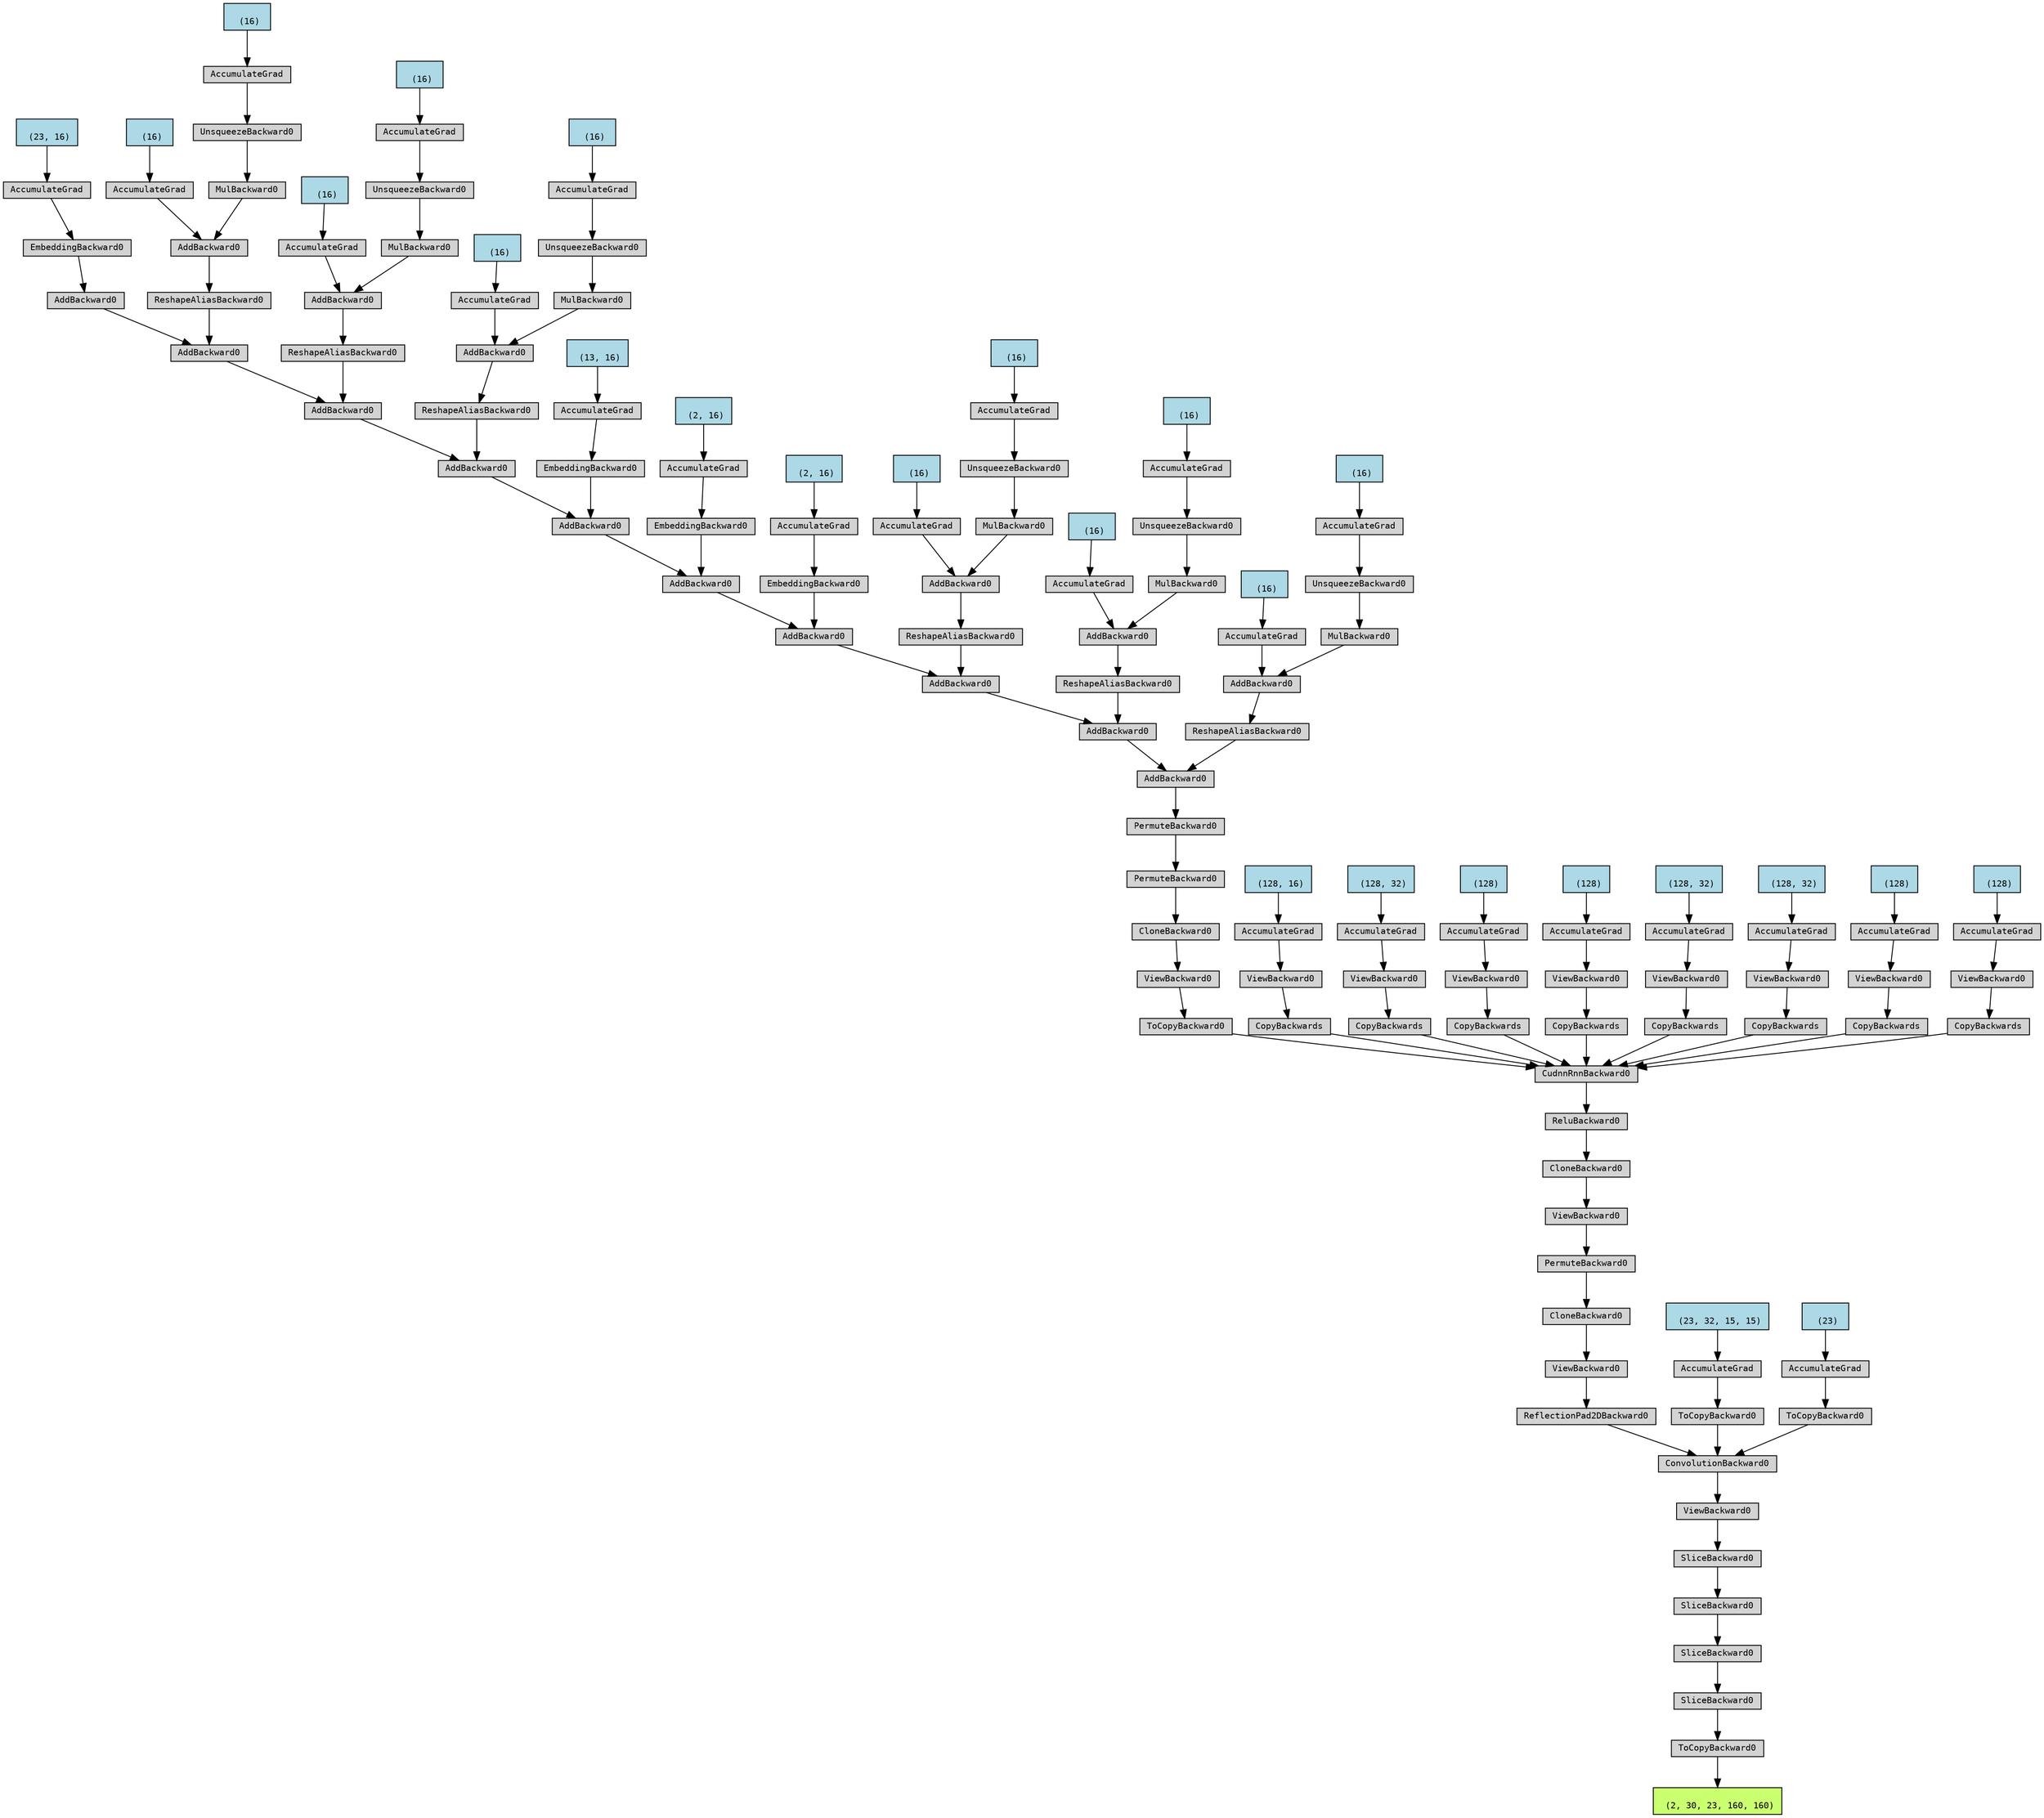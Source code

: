 digraph {
	graph [size="38.55,38.55"]
	node [align=left fontname=monospace fontsize=10 height=0.2 ranksep=0.1 shape=box style=filled]
	140472549019472 [label="
 (2, 30, 23, 160, 160)" fillcolor=darkolivegreen1]
	140472122057648 [label=ToCopyBackward0]
	140472122058368 -> 140472122057648
	140472122058368 [label=SliceBackward0]
	140472122058512 -> 140472122058368
	140472122058512 [label=SliceBackward0]
	140472122058560 -> 140472122058512
	140472122058560 [label=SliceBackward0]
	140472122058656 -> 140472122058560
	140472122058656 [label=SliceBackward0]
	140472122058752 -> 140472122058656
	140472122058752 [label=ViewBackward0]
	140472122058848 -> 140472122058752
	140472122058848 [label=ConvolutionBackward0]
	140472122058944 -> 140472122058848
	140472122058944 [label=ReflectionPad2DBackward0]
	140472122059136 -> 140472122058944
	140472122059136 [label=ViewBackward0]
	140472122059184 -> 140472122059136
	140472122059184 [label=CloneBackward0]
	140472122059328 -> 140472122059184
	140472122059328 [label=PermuteBackward0]
	140472122059472 -> 140472122059328
	140472122059472 [label=ViewBackward0]
	140472122059616 -> 140472122059472
	140472122059616 [label=CloneBackward0]
	140472122059760 -> 140472122059616
	140472122059760 [label=ReluBackward0]
	140472122059904 -> 140472122059760
	140472122059904 [label=CudnnRnnBackward0]
	140472122060048 -> 140472122059904
	140472122060048 [label=ToCopyBackward0]
	140472122060624 -> 140472122060048
	140472122060624 [label=ViewBackward0]
	140472122060672 -> 140472122060624
	140472122060672 [label=CloneBackward0]
	140472122060816 -> 140472122060672
	140472122060816 [label=PermuteBackward0]
	140472122060960 -> 140472122060816
	140472122060960 [label=PermuteBackward0]
	140472122061104 -> 140472122060960
	140472122061104 [label=AddBackward0]
	140472122061248 -> 140472122061104
	140472122061248 [label=AddBackward0]
	140472122061488 -> 140472122061248
	140472122061488 [label=AddBackward0]
	140472122061632 -> 140472122061488
	140472122061632 [label=AddBackward0]
	140472122061776 -> 140472122061632
	140472122061776 [label=AddBackward0]
	140472122061920 -> 140472122061776
	140472122061920 [label=AddBackward0]
	140472122062064 -> 140472122061920
	140472122062064 [label=AddBackward0]
	140472122062208 -> 140472122062064
	140472122062208 [label=AddBackward0]
	140472122062352 -> 140472122062208
	140472122062352 [label=AddBackward0]
	140472122062496 -> 140472122062352
	140472122062496 [label=AddBackward0]
	140472122062640 -> 140472122062496
	140472122062640 [label=EmbeddingBackward0]
	140472122062736 -> 140472122062640
	140472135700544 [label="
 (23, 16)" fillcolor=lightblue]
	140472135700544 -> 140472122062736
	140472122062736 [label=AccumulateGrad]
	140472122062448 -> 140472122062352
	140472122062448 [label=ReshapeAliasBackward0]
	140472122062976 -> 140472122062448
	140472122062976 [label=AddBackward0]
	140472122062544 -> 140472122062976
	140472135706384 [label="
 (16)" fillcolor=lightblue]
	140472135706384 -> 140472122062544
	140472122062544 [label=AccumulateGrad]
	140472122062928 -> 140472122062976
	140472122062928 [label=MulBackward0]
	140472122063024 -> 140472122062928
	140472122063024 [label=UnsqueezeBackward0]
	140472122063216 -> 140472122063024
	140472135699744 [label="
 (16)" fillcolor=lightblue]
	140472135699744 -> 140472122063216
	140472122063216 [label=AccumulateGrad]
	140472122062304 -> 140472122062208
	140472122062304 [label=ReshapeAliasBackward0]
	140472122062592 -> 140472122062304
	140472122062592 [label=AddBackward0]
	140472122063168 -> 140472122062592
	140472135711904 [label="
 (16)" fillcolor=lightblue]
	140472135711904 -> 140472122063168
	140472122063168 [label=AccumulateGrad]
	140472122063072 -> 140472122062592
	140472122063072 [label=MulBackward0]
	140472122063360 -> 140472122063072
	140472122063360 [label=UnsqueezeBackward0]
	140472122063456 -> 140472122063360
	140472135704464 [label="
 (16)" fillcolor=lightblue]
	140472135704464 -> 140472122063456
	140472122063456 [label=AccumulateGrad]
	140472122062160 -> 140472122062064
	140472122062160 [label=ReshapeAliasBackward0]
	140472122062400 -> 140472122062160
	140472122062400 [label=AddBackward0]
	140472122063408 -> 140472122062400
	140472135705824 [label="
 (16)" fillcolor=lightblue]
	140472135705824 -> 140472122063408
	140472122063408 [label=AccumulateGrad]
	140472122063312 -> 140472122062400
	140472122063312 [label=MulBackward0]
	140472122063552 -> 140472122063312
	140472122063552 [label=UnsqueezeBackward0]
	140472122063648 -> 140472122063552
	140472135705264 [label="
 (16)" fillcolor=lightblue]
	140472135705264 -> 140472122063648
	140472122063648 [label=AccumulateGrad]
	140472122062016 -> 140472122061920
	140472122062016 [label=EmbeddingBackward0]
	140472122062256 -> 140472122062016
	140472135710144 [label="
 (13, 16)" fillcolor=lightblue]
	140472135710144 -> 140472122062256
	140472122062256 [label=AccumulateGrad]
	140472122061872 -> 140472122061776
	140472122061872 [label=EmbeddingBackward0]
	140472122063600 -> 140472122061872
	140472135700224 [label="
 (2, 16)" fillcolor=lightblue]
	140472135700224 -> 140472122063600
	140472122063600 [label=AccumulateGrad]
	140472122061728 -> 140472122061632
	140472122061728 [label=EmbeddingBackward0]
	140472122062112 -> 140472122061728
	140472135705744 [label="
 (2, 16)" fillcolor=lightblue]
	140472135705744 -> 140472122062112
	140472122062112 [label=AccumulateGrad]
	140472122061584 -> 140472122061488
	140472122061584 [label=ReshapeAliasBackward0]
	140472122061968 -> 140472122061584
	140472122061968 [label=AddBackward0]
	140472122061824 -> 140472122061968
	140472135707824 [label="
 (16)" fillcolor=lightblue]
	140472135707824 -> 140472122061824
	140472122061824 [label=AccumulateGrad]
	140472122063504 -> 140472122061968
	140472122063504 [label=MulBackward0]
	140472122063744 -> 140472122063504
	140472122063744 [label=UnsqueezeBackward0]
	140472122063840 -> 140472122063744
	140472135696624 [label="
 (16)" fillcolor=lightblue]
	140472135696624 -> 140472122063840
	140472122063840 [label=AccumulateGrad]
	140472122061440 -> 140472122061248
	140472122061440 [label=ReshapeAliasBackward0]
	140472122061680 -> 140472122061440
	140472122061680 [label=AddBackward0]
	140472122063792 -> 140472122061680
	140472135697104 [label="
 (16)" fillcolor=lightblue]
	140472135697104 -> 140472122063792
	140472122063792 [label=AccumulateGrad]
	140472122063696 -> 140472122061680
	140472122063696 [label=MulBackward0]
	140472122063936 -> 140472122063696
	140472122063936 [label=UnsqueezeBackward0]
	140472122064032 -> 140472122063936
	140472135700304 [label="
 (16)" fillcolor=lightblue]
	140472135700304 -> 140472122064032
	140472122064032 [label=AccumulateGrad]
	140472122061200 -> 140472122061104
	140472122061200 [label=ReshapeAliasBackward0]
	140472122061536 -> 140472122061200
	140472122061536 [label=AddBackward0]
	140472122063984 -> 140472122061536
	140472135827536 [label="
 (16)" fillcolor=lightblue]
	140472135827536 -> 140472122063984
	140472122063984 [label=AccumulateGrad]
	140472122063888 -> 140472122061536
	140472122063888 [label=MulBackward0]
	140472122064128 -> 140472122063888
	140472122064128 [label=UnsqueezeBackward0]
	140472122064224 -> 140472122064128
	140472135595776 [label="
 (16)" fillcolor=lightblue]
	140472135595776 -> 140472122064224
	140472122064224 [label=AccumulateGrad]
	140472122060000 -> 140472122059904
	140472122060000 [label=CopyBackwards]
	140472122060768 -> 140472122060000
	140472122060768 [label=ViewBackward0]
	140472122061056 -> 140472122060768
	140473172389200 [label="
 (128, 16)" fillcolor=lightblue]
	140473172389200 -> 140472122061056
	140472122061056 [label=AccumulateGrad]
	140472122060144 -> 140472122059904
	140472122060144 [label=CopyBackwards]
	140472122062688 -> 140472122060144
	140472122062688 [label=ViewBackward0]
	140472122060576 -> 140472122062688
	140473172389360 [label="
 (128, 32)" fillcolor=lightblue]
	140473172389360 -> 140472122060576
	140472122060576 [label=AccumulateGrad]
	140472122060192 -> 140472122059904
	140472122060192 [label=CopyBackwards]
	140472122064080 -> 140472122060192
	140472122064080 [label=ViewBackward0]
	140472122060528 -> 140472122064080
	140473172389280 [label="
 (128)" fillcolor=lightblue]
	140473172389280 -> 140472122060528
	140472122060528 [label=AccumulateGrad]
	140472122060240 -> 140472122059904
	140472122060240 [label=CopyBackwards]
	140472122064320 -> 140472122060240
	140472122064320 [label=ViewBackward0]
	140472122060912 -> 140472122064320
	140472142810400 [label="
 (128)" fillcolor=lightblue]
	140472142810400 -> 140472122060912
	140472122060912 [label=AccumulateGrad]
	140472122060288 -> 140472122059904
	140472122060288 [label=CopyBackwards]
	140472122063120 -> 140472122060288
	140472122063120 [label=ViewBackward0]
	140472122061344 -> 140472122063120
	140472135708304 [label="
 (128, 32)" fillcolor=lightblue]
	140472135708304 -> 140472122061344
	140472122061344 [label=AccumulateGrad]
	140472122060336 -> 140472122059904
	140472122060336 [label=CopyBackwards]
	140472122064416 -> 140472122060336
	140472122064416 [label=ViewBackward0]
	140472122061392 -> 140472122064416
	140472135701664 [label="
 (128, 32)" fillcolor=lightblue]
	140472135701664 -> 140472122061392
	140472122061392 [label=AccumulateGrad]
	140472122060384 -> 140472122059904
	140472122060384 [label=CopyBackwards]
	140472122064512 -> 140472122060384
	140472122064512 [label=ViewBackward0]
	140472122064176 -> 140472122064512
	140472135712224 [label="
 (128)" fillcolor=lightblue]
	140472135712224 -> 140472122064176
	140472122064176 [label=AccumulateGrad]
	140472122060432 -> 140472122059904
	140472122060432 [label=CopyBackwards]
	140472122064608 -> 140472122060432
	140472122064608 [label=ViewBackward0]
	140472122064272 -> 140472122064608
	140472135705184 [label="
 (128)" fillcolor=lightblue]
	140472135705184 -> 140472122064272
	140472122064272 [label=AccumulateGrad]
	140472122058896 -> 140472122058848
	140472122058896 [label=ToCopyBackward0]
	140472122059280 -> 140472122058896
	140472135702384 [label="
 (23, 32, 15, 15)" fillcolor=lightblue]
	140472135702384 -> 140472122059280
	140472122059280 [label=AccumulateGrad]
	140472122058464 -> 140472122058848
	140472122058464 [label=ToCopyBackward0]
	140472122059424 -> 140472122058464
	140472135704064 [label="
 (23)" fillcolor=lightblue]
	140472135704064 -> 140472122059424
	140472122059424 [label=AccumulateGrad]
	140472122057648 -> 140472549019472
}
